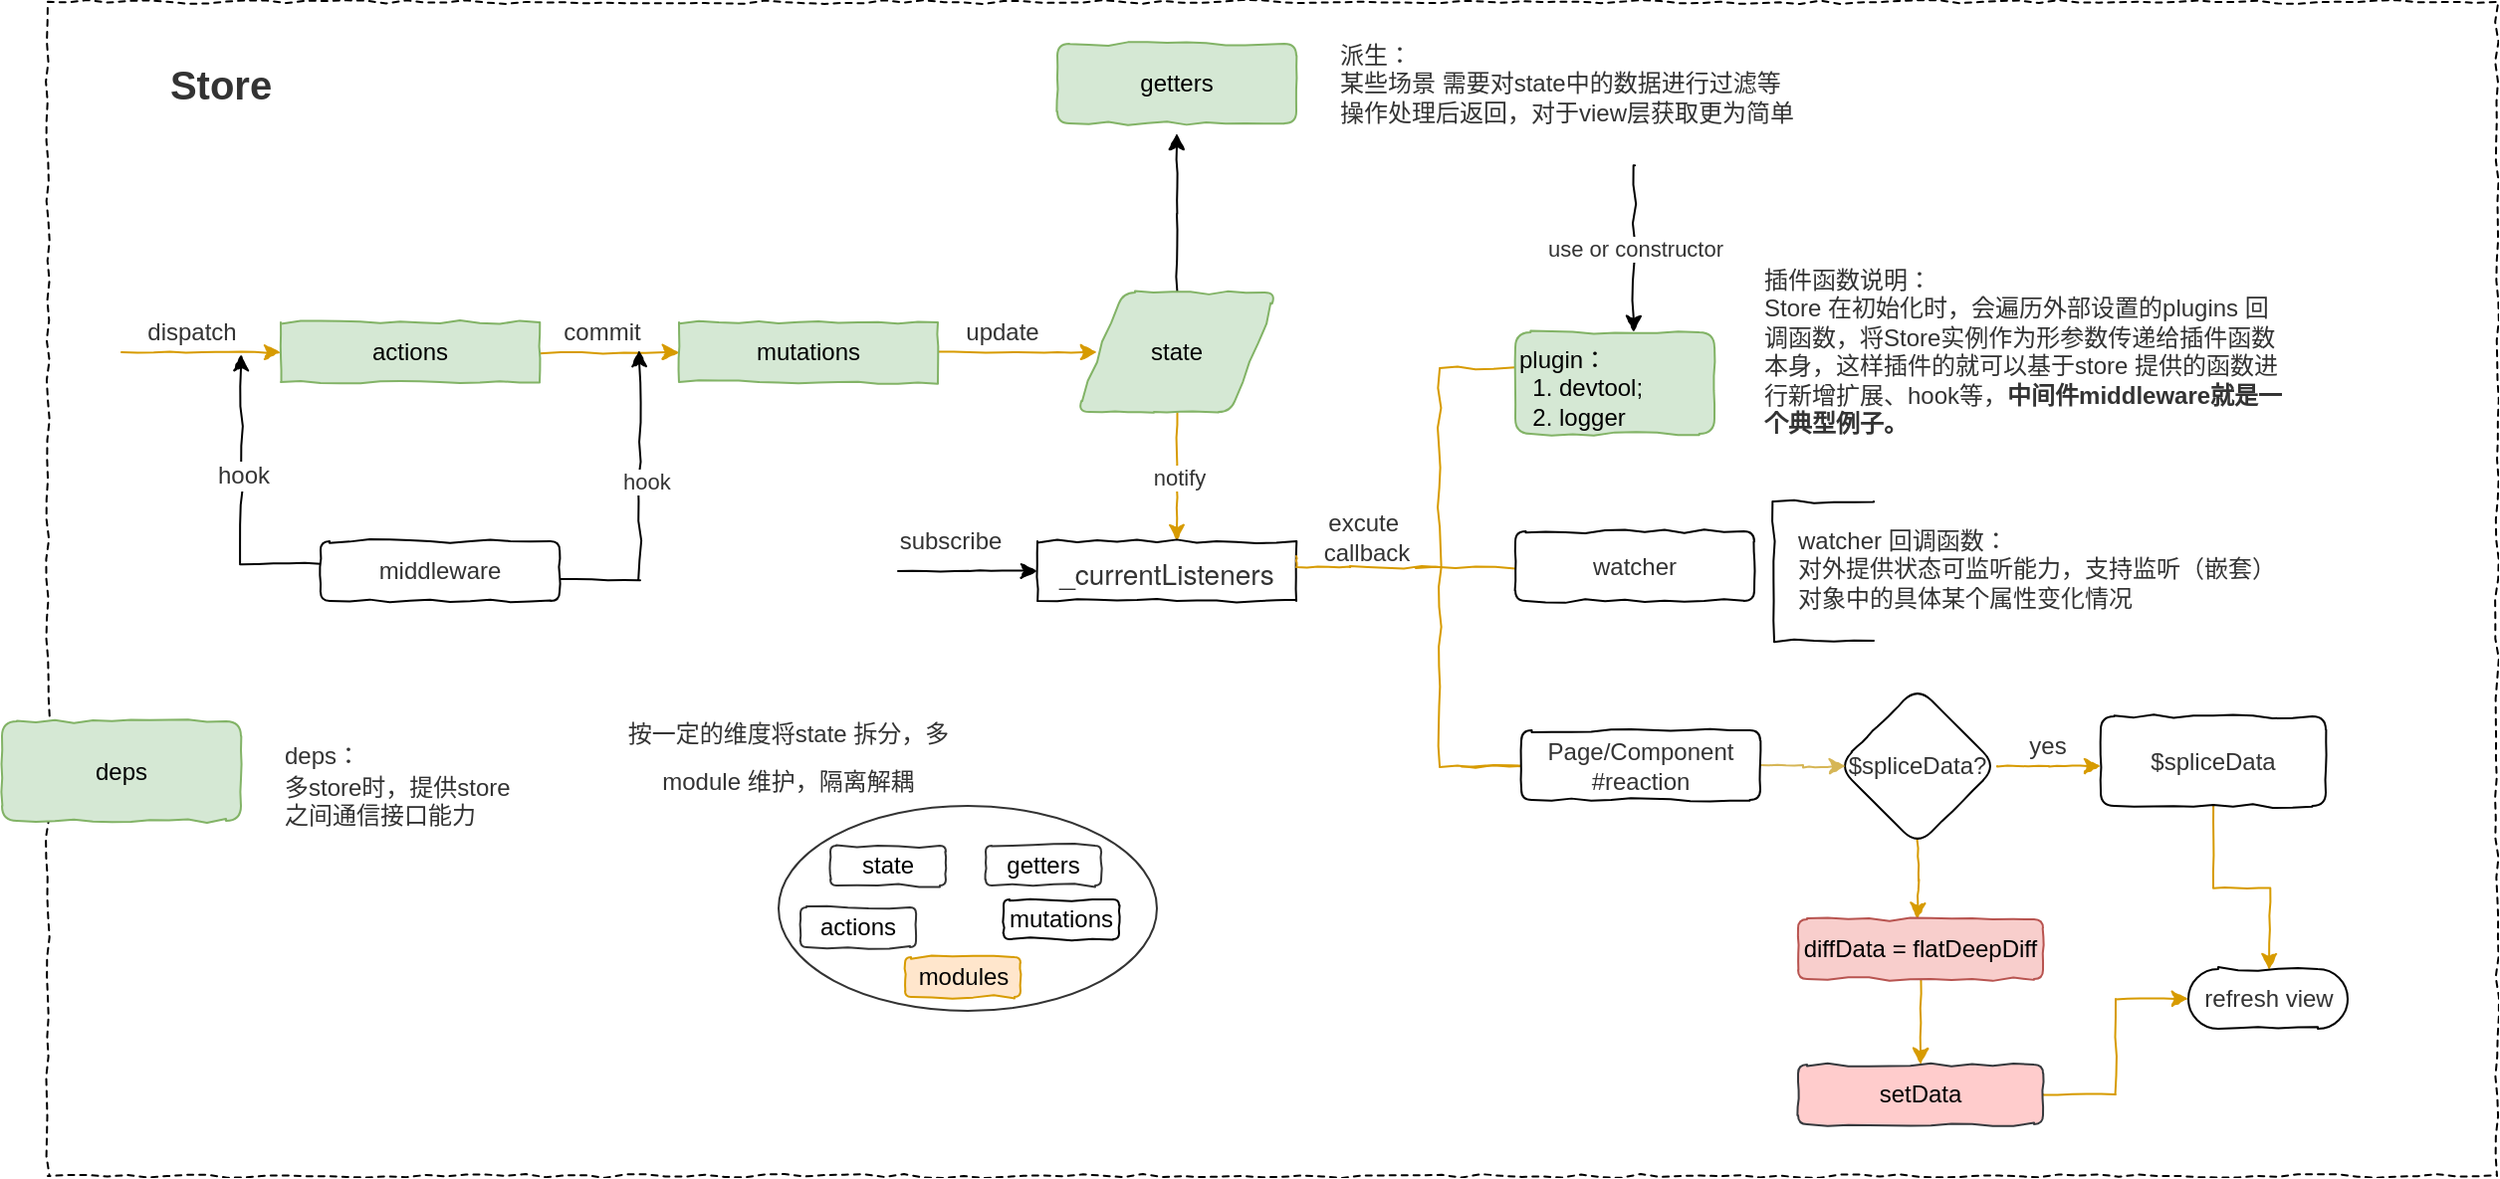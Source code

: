 <mxfile version="12.9.10" type="github">
  <diagram id="GgLBWSP9z577dkZzpRKI" name="第 1 页">
    <mxGraphModel dx="3915" dy="1922" grid="0" gridSize="10" guides="1" tooltips="1" connect="1" arrows="1" fold="1" page="1" pageScale="1" pageWidth="2520" pageHeight="1200" math="0" shadow="0">
      <root>
        <mxCell id="tFehtdheYBfIyZKciGYD-0" />
        <mxCell id="tFehtdheYBfIyZKciGYD-1" parent="tFehtdheYBfIyZKciGYD-0" />
        <mxCell id="e5vrvYjgY6VipqgYh-gJ-124" value="" style="rounded=0;whiteSpace=wrap;html=1;shadow=0;comic=1;strokeWidth=1;gradientColor=#ffffff;fontColor=#333333;align=center;dashed=1;" parent="tFehtdheYBfIyZKciGYD-1" vertex="1">
          <mxGeometry x="-2437" y="-881" width="1230" height="590" as="geometry" />
        </mxCell>
        <mxCell id="e5vrvYjgY6VipqgYh-gJ-4" value="" style="edgeStyle=orthogonalEdgeStyle;rounded=0;orthogonalLoop=1;jettySize=auto;html=1;fontColor=#333333;comic=1;fillColor=#ffe6cc;strokeColor=#d79b00;" parent="tFehtdheYBfIyZKciGYD-1" source="e5vrvYjgY6VipqgYh-gJ-1" target="e5vrvYjgY6VipqgYh-gJ-2" edge="1">
          <mxGeometry relative="1" as="geometry" />
        </mxCell>
        <mxCell id="e5vrvYjgY6VipqgYh-gJ-14" value="commit" style="text;html=1;align=center;verticalAlign=middle;resizable=0;points=[];labelBackgroundColor=#ffffff;fontColor=#333333;" parent="e5vrvYjgY6VipqgYh-gJ-4" vertex="1" connectable="0">
          <mxGeometry x="-0.114" y="-3" relative="1" as="geometry">
            <mxPoint y="-13" as="offset" />
          </mxGeometry>
        </mxCell>
        <mxCell id="e5vrvYjgY6VipqgYh-gJ-89" value="" style="edgeStyle=orthogonalEdgeStyle;rounded=0;comic=1;orthogonalLoop=1;jettySize=auto;html=1;startArrow=classic;startFill=1;endArrow=none;endFill=0;fontColor=#333333;align=left;fillColor=#ffe6cc;strokeColor=#d79b00;" parent="tFehtdheYBfIyZKciGYD-1" source="e5vrvYjgY6VipqgYh-gJ-1" edge="1">
          <mxGeometry relative="1" as="geometry">
            <mxPoint x="-2400" y="-705" as="targetPoint" />
          </mxGeometry>
        </mxCell>
        <mxCell id="e5vrvYjgY6VipqgYh-gJ-90" value="dispatch" style="text;html=1;align=center;verticalAlign=middle;resizable=0;points=[];labelBackgroundColor=#ffffff;fontColor=#333333;" parent="e5vrvYjgY6VipqgYh-gJ-89" vertex="1" connectable="0">
          <mxGeometry x="0.148" y="-2" relative="1" as="geometry">
            <mxPoint y="-9" as="offset" />
          </mxGeometry>
        </mxCell>
        <mxCell id="e5vrvYjgY6VipqgYh-gJ-1" value="actions" style="rounded=0;whiteSpace=wrap;html=1;shadow=0;comic=1;fillColor=#d5e8d4;strokeColor=#82b366;" parent="tFehtdheYBfIyZKciGYD-1" vertex="1">
          <mxGeometry x="-2320" y="-720" width="130" height="30" as="geometry" />
        </mxCell>
        <mxCell id="e5vrvYjgY6VipqgYh-gJ-9" value="" style="edgeStyle=orthogonalEdgeStyle;rounded=0;orthogonalLoop=1;jettySize=auto;html=1;fontColor=#333333;comic=1;fillColor=#ffe6cc;strokeColor=#d79b00;" parent="tFehtdheYBfIyZKciGYD-1" source="e5vrvYjgY6VipqgYh-gJ-2" edge="1">
          <mxGeometry relative="1" as="geometry">
            <mxPoint x="-1910" y="-705" as="targetPoint" />
          </mxGeometry>
        </mxCell>
        <mxCell id="e5vrvYjgY6VipqgYh-gJ-13" value="update" style="text;html=1;align=center;verticalAlign=middle;resizable=0;points=[];labelBackgroundColor=#ffffff;fontColor=#333333;" parent="e5vrvYjgY6VipqgYh-gJ-9" vertex="1" connectable="0">
          <mxGeometry x="-0.2" y="-4" relative="1" as="geometry">
            <mxPoint y="-14" as="offset" />
          </mxGeometry>
        </mxCell>
        <mxCell id="e5vrvYjgY6VipqgYh-gJ-2" value="mutations" style="rounded=0;whiteSpace=wrap;html=1;shadow=0;comic=1;fillColor=#d5e8d4;strokeColor=#82b366;" parent="tFehtdheYBfIyZKciGYD-1" vertex="1">
          <mxGeometry x="-2120" y="-720" width="130" height="30" as="geometry" />
        </mxCell>
        <mxCell id="e5vrvYjgY6VipqgYh-gJ-16" value="notify" style="edgeStyle=orthogonalEdgeStyle;rounded=0;orthogonalLoop=1;jettySize=auto;html=1;fontColor=#333333;comic=1;fillColor=#ffe6cc;strokeColor=#d79b00;" parent="tFehtdheYBfIyZKciGYD-1" source="e5vrvYjgY6VipqgYh-gJ-6" edge="1">
          <mxGeometry relative="1" as="geometry">
            <mxPoint x="-1870" y="-610" as="targetPoint" />
          </mxGeometry>
        </mxCell>
        <mxCell id="e5vrvYjgY6VipqgYh-gJ-120" value="" style="edgeStyle=orthogonalEdgeStyle;rounded=0;comic=1;orthogonalLoop=1;jettySize=auto;html=1;startArrow=none;startFill=0;endArrow=classic;endFill=1;fontColor=#333333;align=left;" parent="tFehtdheYBfIyZKciGYD-1" source="e5vrvYjgY6VipqgYh-gJ-6" edge="1">
          <mxGeometry relative="1" as="geometry">
            <mxPoint x="-1870.0" y="-815" as="targetPoint" />
          </mxGeometry>
        </mxCell>
        <mxCell id="e5vrvYjgY6VipqgYh-gJ-6" value="state" style="shape=parallelogram;html=1;strokeWidth=1;perimeter=parallelogramPerimeter;whiteSpace=wrap;rounded=1;arcSize=12;size=0.23;shadow=0;comic=1;fillColor=#d5e8d4;strokeColor=#82b366;" parent="tFehtdheYBfIyZKciGYD-1" vertex="1">
          <mxGeometry x="-1920" y="-735" width="100" height="60" as="geometry" />
        </mxCell>
        <mxCell id="e5vrvYjgY6VipqgYh-gJ-86" value="" style="edgeStyle=orthogonalEdgeStyle;rounded=0;orthogonalLoop=1;jettySize=auto;html=1;startArrow=classic;startFill=1;endArrow=none;endFill=0;fontColor=#333333;align=left;comic=1;" parent="tFehtdheYBfIyZKciGYD-1" source="e5vrvYjgY6VipqgYh-gJ-18" edge="1">
          <mxGeometry relative="1" as="geometry">
            <mxPoint x="-2010" y="-595" as="targetPoint" />
          </mxGeometry>
        </mxCell>
        <mxCell id="e5vrvYjgY6VipqgYh-gJ-87" value="subscribe" style="text;html=1;align=center;verticalAlign=middle;resizable=0;points=[];labelBackgroundColor=#ffffff;fontColor=#333333;" parent="e5vrvYjgY6VipqgYh-gJ-86" vertex="1" connectable="0">
          <mxGeometry x="-0.043" y="-2" relative="1" as="geometry">
            <mxPoint x="-11.18" y="-13" as="offset" />
          </mxGeometry>
        </mxCell>
        <mxCell id="e5vrvYjgY6VipqgYh-gJ-18" value="&lt;p class=&quot;p1&quot; style=&quot;margin: 0px; font-stretch: normal; font-size: 14px; line-height: normal; font-family: &amp;quot;helvetica neue&amp;quot;;&quot;&gt;_currentListeners&lt;/p&gt;" style="rounded=0;whiteSpace=wrap;html=1;shadow=0;comic=1;gradientColor=#ffffff;fontColor=#333333;" parent="tFehtdheYBfIyZKciGYD-1" vertex="1">
          <mxGeometry x="-1940" y="-610" width="130" height="30" as="geometry" />
        </mxCell>
        <mxCell id="zSrvvOQCcNPlIaBBlqD1-4" style="edgeStyle=orthogonalEdgeStyle;rounded=0;comic=1;orthogonalLoop=1;jettySize=auto;html=1;exitX=0;exitY=0.5;exitDx=0;exitDy=0;exitPerimeter=0;entryX=1;entryY=0.25;entryDx=0;entryDy=0;endArrow=none;endFill=0;strokeColor=#d79b00;fillColor=#ffe6cc;" parent="tFehtdheYBfIyZKciGYD-1" source="e5vrvYjgY6VipqgYh-gJ-22" target="e5vrvYjgY6VipqgYh-gJ-18" edge="1">
          <mxGeometry relative="1" as="geometry" />
        </mxCell>
        <mxCell id="e5vrvYjgY6VipqgYh-gJ-22" value="" style="strokeWidth=1;html=1;shape=mxgraph.flowchart.annotation_2;align=left;labelPosition=right;pointerEvents=1;rounded=1;shadow=0;comic=1;fillColor=#ffe6cc;strokeColor=#d79b00;" parent="tFehtdheYBfIyZKciGYD-1" vertex="1">
          <mxGeometry x="-1783" y="-697" width="90" height="200" as="geometry" />
        </mxCell>
        <mxCell id="e5vrvYjgY6VipqgYh-gJ-24" value="excute&amp;nbsp;&lt;br&gt;callback" style="text;html=1;align=center;verticalAlign=middle;resizable=0;points=[];autosize=1;fontColor=#333333;" parent="tFehtdheYBfIyZKciGYD-1" vertex="1">
          <mxGeometry x="-1805" y="-627" width="60" height="30" as="geometry" />
        </mxCell>
        <mxCell id="e5vrvYjgY6VipqgYh-gJ-25" value="" style="line;strokeWidth=1;html=1;rounded=1;shadow=0;comic=1;fillColor=#ffe6cc;strokeColor=#d79b00;" parent="tFehtdheYBfIyZKciGYD-1" vertex="1">
          <mxGeometry x="-1750" y="-602" width="60" height="10" as="geometry" />
        </mxCell>
        <mxCell id="e5vrvYjgY6VipqgYh-gJ-39" value="" style="edgeStyle=orthogonalEdgeStyle;rounded=0;orthogonalLoop=1;jettySize=auto;html=1;startArrow=none;startFill=0;endArrow=classic;endFill=1;fontColor=#333333;comic=1;fillColor=#ffe6cc;strokeColor=#d79b00;" parent="tFehtdheYBfIyZKciGYD-1" source="e5vrvYjgY6VipqgYh-gJ-37" edge="1">
          <mxGeometry relative="1" as="geometry">
            <mxPoint x="-1406" y="-497" as="targetPoint" />
          </mxGeometry>
        </mxCell>
        <mxCell id="e5vrvYjgY6VipqgYh-gJ-40" value="yes" style="text;html=1;align=center;verticalAlign=middle;resizable=0;points=[];labelBackgroundColor=#ffffff;fontColor=#333333;" parent="e5vrvYjgY6VipqgYh-gJ-39" vertex="1" connectable="0">
          <mxGeometry x="-0.075" y="-2" relative="1" as="geometry">
            <mxPoint y="-12" as="offset" />
          </mxGeometry>
        </mxCell>
        <mxCell id="e5vrvYjgY6VipqgYh-gJ-43" value="" style="edgeStyle=orthogonalEdgeStyle;rounded=0;orthogonalLoop=1;jettySize=auto;html=1;startArrow=none;startFill=0;endArrow=classic;endFill=1;fontColor=#333333;comic=1;fillColor=#ffe6cc;strokeColor=#d79b00;" parent="tFehtdheYBfIyZKciGYD-1" edge="1">
          <mxGeometry relative="1" as="geometry">
            <mxPoint x="-1498" y="-460" as="sourcePoint" />
            <mxPoint x="-1498" y="-420" as="targetPoint" />
          </mxGeometry>
        </mxCell>
        <mxCell id="e5vrvYjgY6VipqgYh-gJ-37" value="$spliceData?" style="rhombus;whiteSpace=wrap;html=1;rounded=1;shadow=0;comic=1;strokeWidth=1;gradientColor=#ffffff;fontColor=#333333;" parent="tFehtdheYBfIyZKciGYD-1" vertex="1">
          <mxGeometry x="-1538" y="-537" width="80" height="80" as="geometry" />
        </mxCell>
        <mxCell id="e5vrvYjgY6VipqgYh-gJ-51" value="" style="edgeStyle=orthogonalEdgeStyle;rounded=0;orthogonalLoop=1;jettySize=auto;html=1;startArrow=none;startFill=0;endArrow=classic;endFill=1;fontColor=#333333;comic=1;fillColor=#ffe6cc;strokeColor=#d79b00;" parent="tFehtdheYBfIyZKciGYD-1" source="e5vrvYjgY6VipqgYh-gJ-41" edge="1">
          <mxGeometry relative="1" as="geometry">
            <mxPoint x="-1321.5" y="-394.5" as="targetPoint" />
          </mxGeometry>
        </mxCell>
        <mxCell id="e5vrvYjgY6VipqgYh-gJ-41" value="$spliceData" style="rounded=1;whiteSpace=wrap;html=1;shadow=0;comic=1;strokeWidth=1;gradientColor=#ffffff;fontColor=#333333;" parent="tFehtdheYBfIyZKciGYD-1" vertex="1">
          <mxGeometry x="-1406" y="-522" width="113" height="45" as="geometry" />
        </mxCell>
        <mxCell id="e5vrvYjgY6VipqgYh-gJ-46" value="" style="edgeStyle=orthogonalEdgeStyle;rounded=0;orthogonalLoop=1;jettySize=auto;html=1;startArrow=none;startFill=0;endArrow=classic;endFill=1;fontColor=#333333;comic=1;fillColor=#ffe6cc;strokeColor=#d79b00;" parent="tFehtdheYBfIyZKciGYD-1" source="e5vrvYjgY6VipqgYh-gJ-44" target="e5vrvYjgY6VipqgYh-gJ-45" edge="1">
          <mxGeometry relative="1" as="geometry" />
        </mxCell>
        <mxCell id="e5vrvYjgY6VipqgYh-gJ-44" value="diffData = flatDeepDiff" style="rounded=1;whiteSpace=wrap;html=1;shadow=0;comic=1;strokeWidth=1;fillColor=#f8cecc;strokeColor=#b85450;" parent="tFehtdheYBfIyZKciGYD-1" vertex="1">
          <mxGeometry x="-1558" y="-420" width="123" height="30" as="geometry" />
        </mxCell>
        <mxCell id="e5vrvYjgY6VipqgYh-gJ-48" value="" style="edgeStyle=orthogonalEdgeStyle;rounded=0;orthogonalLoop=1;jettySize=auto;html=1;startArrow=none;startFill=0;endArrow=classic;endFill=1;entryX=0;entryY=0.5;entryDx=0;entryDy=0;entryPerimeter=0;fontColor=#333333;comic=1;fillColor=#ffe6cc;strokeColor=#d79b00;" parent="tFehtdheYBfIyZKciGYD-1" source="e5vrvYjgY6VipqgYh-gJ-45" target="e5vrvYjgY6VipqgYh-gJ-49" edge="1">
          <mxGeometry relative="1" as="geometry">
            <mxPoint x="-1395" y="-377" as="targetPoint" />
          </mxGeometry>
        </mxCell>
        <mxCell id="e5vrvYjgY6VipqgYh-gJ-45" value="setData" style="rounded=1;whiteSpace=wrap;html=1;shadow=0;comic=1;strokeWidth=1;fillColor=#ffcccc;strokeColor=#36393d;" parent="tFehtdheYBfIyZKciGYD-1" vertex="1">
          <mxGeometry x="-1558" y="-347" width="123" height="30" as="geometry" />
        </mxCell>
        <mxCell id="e5vrvYjgY6VipqgYh-gJ-49" value="refresh view" style="html=1;dashed=0;whitespace=wrap;shape=mxgraph.dfd.start;rounded=1;shadow=0;comic=1;strokeWidth=1;gradientColor=#ffffff;fontColor=#333333;" parent="tFehtdheYBfIyZKciGYD-1" vertex="1">
          <mxGeometry x="-1362" y="-395" width="80" height="30" as="geometry" />
        </mxCell>
        <mxCell id="e5vrvYjgY6VipqgYh-gJ-62" value="" style="endArrow=none;html=1;fontColor=#333333;comic=1;fillColor=#ffe6cc;strokeColor=#d79b00;endFill=0;" parent="tFehtdheYBfIyZKciGYD-1" edge="1">
          <mxGeometry width="50" height="50" relative="1" as="geometry">
            <mxPoint x="-1727" y="-497" as="sourcePoint" />
            <mxPoint x="-1697" y="-497" as="targetPoint" />
          </mxGeometry>
        </mxCell>
        <mxCell id="e5vrvYjgY6VipqgYh-gJ-70" value="plugin：&lt;br&gt;&amp;nbsp; 1. devtool;&lt;br&gt;&amp;nbsp; 2. logger" style="rounded=1;whiteSpace=wrap;html=1;shadow=0;comic=1;strokeWidth=1;fillColor=#d5e8d4;strokeColor=#82b366;align=left;verticalAlign=top;" parent="tFehtdheYBfIyZKciGYD-1" vertex="1">
          <mxGeometry x="-1700" y="-715" width="100" height="51" as="geometry" />
        </mxCell>
        <mxCell id="e5vrvYjgY6VipqgYh-gJ-78" value="插件函数说明：&lt;br&gt;Store 在初始化时，会遍历外部设置的plugins 回调函数，将Store实例作为形参数传递给插件函数本身，这样插件的就可以基于store 提供的函数进行新增扩展、hook等，&lt;b&gt;中间件middleware就是一个典型例子。&lt;br&gt;&lt;br&gt;&lt;/b&gt;" style="text;html=1;strokeColor=none;fillColor=none;align=left;verticalAlign=top;whiteSpace=wrap;rounded=0;shadow=0;comic=1;fontColor=#333333;" parent="tFehtdheYBfIyZKciGYD-1" vertex="1">
          <mxGeometry x="-1577" y="-755" width="267" height="107.5" as="geometry" />
        </mxCell>
        <mxCell id="e5vrvYjgY6VipqgYh-gJ-80" value="use or constructor" style="endArrow=classic;html=1;fontColor=#333333;entryX=0.328;entryY=-0.032;entryDx=0;entryDy=0;entryPerimeter=0;comic=1;" parent="tFehtdheYBfIyZKciGYD-1" edge="1">
          <mxGeometry width="50" height="50" relative="1" as="geometry">
            <mxPoint x="-1639.95" y="-798.88" as="sourcePoint" />
            <mxPoint x="-1640.59" y="-715.0" as="targetPoint" />
          </mxGeometry>
        </mxCell>
        <mxCell id="e5vrvYjgY6VipqgYh-gJ-81" value="watcher" style="rounded=1;whiteSpace=wrap;html=1;shadow=0;comic=1;strokeWidth=1;gradientColor=#ffffff;fontColor=#333333;" parent="tFehtdheYBfIyZKciGYD-1" vertex="1">
          <mxGeometry x="-1700" y="-615" width="120" height="35" as="geometry" />
        </mxCell>
        <mxCell id="e5vrvYjgY6VipqgYh-gJ-82" value="watcher 回调函数：&lt;br&gt;对外提供状态可监听能力，支持监听（嵌套）对象中的具体某个属性变化情况" style="text;html=1;strokeColor=none;fillColor=none;align=left;verticalAlign=top;whiteSpace=wrap;rounded=0;shadow=0;comic=1;fontColor=#333333;" parent="tFehtdheYBfIyZKciGYD-1" vertex="1">
          <mxGeometry x="-1560" y="-624" width="253" height="62" as="geometry" />
        </mxCell>
        <mxCell id="e5vrvYjgY6VipqgYh-gJ-99" value="hook" style="edgeStyle=orthogonalEdgeStyle;rounded=0;comic=1;orthogonalLoop=1;jettySize=auto;html=1;startArrow=none;startFill=0;endArrow=classic;endFill=1;fontColor=#333333;align=left;" parent="tFehtdheYBfIyZKciGYD-1" edge="1">
          <mxGeometry x="0.149" y="10" relative="1" as="geometry">
            <mxPoint x="-2180" y="-590.941" as="sourcePoint" />
            <mxPoint x="-2140" y="-706" as="targetPoint" />
            <mxPoint y="-1" as="offset" />
          </mxGeometry>
        </mxCell>
        <mxCell id="e5vrvYjgY6VipqgYh-gJ-101" value="" style="edgeStyle=orthogonalEdgeStyle;rounded=0;comic=1;orthogonalLoop=1;jettySize=auto;html=1;startArrow=none;startFill=0;endArrow=classic;endFill=1;fontColor=#333333;align=left;" parent="tFehtdheYBfIyZKciGYD-1" edge="1">
          <mxGeometry relative="1" as="geometry">
            <mxPoint x="-2300" y="-598.941" as="sourcePoint" />
            <mxPoint x="-2340" y="-704" as="targetPoint" />
          </mxGeometry>
        </mxCell>
        <mxCell id="e5vrvYjgY6VipqgYh-gJ-102" value="hook" style="text;html=1;align=center;verticalAlign=middle;resizable=0;points=[];labelBackgroundColor=#ffffff;fontColor=#333333;" parent="e5vrvYjgY6VipqgYh-gJ-101" vertex="1" connectable="0">
          <mxGeometry x="0.064" y="-3" relative="1" as="geometry">
            <mxPoint x="-3" y="-7.75" as="offset" />
          </mxGeometry>
        </mxCell>
        <mxCell id="e5vrvYjgY6VipqgYh-gJ-91" value="middleware" style="rounded=1;whiteSpace=wrap;html=1;shadow=0;comic=1;strokeWidth=1;gradientColor=#ffffff;fontColor=#333333;align=center;" parent="tFehtdheYBfIyZKciGYD-1" vertex="1">
          <mxGeometry x="-2300" y="-610" width="120" height="30" as="geometry" />
        </mxCell>
        <mxCell id="e5vrvYjgY6VipqgYh-gJ-105" value="" style="strokeWidth=1;html=1;shape=mxgraph.flowchart.annotation_1;align=left;pointerEvents=1;rounded=1;shadow=0;comic=1;gradientColor=#ffffff;fontColor=#333333;" parent="tFehtdheYBfIyZKciGYD-1" vertex="1">
          <mxGeometry x="-1570" y="-630" width="50" height="70" as="geometry" />
        </mxCell>
        <mxCell id="e5vrvYjgY6VipqgYh-gJ-118" value="getters" style="rounded=1;whiteSpace=wrap;html=1;shadow=0;comic=1;strokeWidth=1;align=center;fillColor=#d5e8d4;strokeColor=#82b366;" parent="tFehtdheYBfIyZKciGYD-1" vertex="1">
          <mxGeometry x="-1930" y="-860" width="120" height="40" as="geometry" />
        </mxCell>
        <mxCell id="e5vrvYjgY6VipqgYh-gJ-121" value="派生：&lt;br&gt;某些场景 需要对state中的数据进行过滤等操作处理后返回，对于view层获取更为简单" style="text;html=1;strokeColor=none;fillColor=none;align=left;verticalAlign=middle;whiteSpace=wrap;rounded=0;shadow=0;comic=1;fontColor=#333333;" parent="tFehtdheYBfIyZKciGYD-1" vertex="1">
          <mxGeometry x="-1790" y="-850" width="230" height="20" as="geometry" />
        </mxCell>
        <mxCell id="e5vrvYjgY6VipqgYh-gJ-123" value="deps" style="rounded=1;whiteSpace=wrap;html=1;shadow=0;comic=1;strokeWidth=1;align=center;fillColor=#d5e8d4;strokeColor=#82b366;" parent="tFehtdheYBfIyZKciGYD-1" vertex="1">
          <mxGeometry x="-2460" y="-519.5" width="120" height="50" as="geometry" />
        </mxCell>
        <mxCell id="e5vrvYjgY6VipqgYh-gJ-125" value="&lt;b style=&quot;font-size: 20px;&quot;&gt;Store&lt;/b&gt;" style="text;html=1;strokeColor=none;fillColor=none;align=center;verticalAlign=middle;whiteSpace=wrap;rounded=0;shadow=0;comic=1;fontColor=#333333;fontSize=20;" parent="tFehtdheYBfIyZKciGYD-1" vertex="1">
          <mxGeometry x="-2370" y="-850" width="40" height="20" as="geometry" />
        </mxCell>
        <mxCell id="e5vrvYjgY6VipqgYh-gJ-126" value="&lt;div&gt;&lt;span style=&quot;font-size: 12px&quot;&gt;deps：&lt;/span&gt;&lt;/div&gt;&lt;font style=&quot;font-size: 12px&quot;&gt;&lt;div&gt;&lt;span&gt;多store时，提供store 之间通信接口能力&lt;br&gt;&lt;/span&gt;&lt;/div&gt;&lt;/font&gt;" style="text;html=1;strokeColor=none;fillColor=none;align=left;verticalAlign=top;whiteSpace=wrap;rounded=0;shadow=0;comic=1;fontSize=20;fontColor=#333333;" parent="tFehtdheYBfIyZKciGYD-1" vertex="1">
          <mxGeometry x="-2320" y="-524" width="120" height="94" as="geometry" />
        </mxCell>
        <mxCell id="e5vrvYjgY6VipqgYh-gJ-131" value="&lt;span style=&quot;font-size: 12px&quot;&gt;按一定的维度将state 拆分，多module 维护，隔离解耦&lt;/span&gt;" style="text;html=1;strokeColor=none;fillColor=none;align=center;verticalAlign=middle;whiteSpace=wrap;rounded=0;shadow=0;dashed=1;comic=1;fontSize=20;fontColor=#333333;" parent="tFehtdheYBfIyZKciGYD-1" vertex="1">
          <mxGeometry x="-2160" y="-515" width="190" height="20" as="geometry" />
        </mxCell>
        <mxCell id="4ZxsUp4TM34F3PMyM2pQ-2" value="" style="ellipse;whiteSpace=wrap;html=1;rounded=1;shadow=0;strokeColor=#333333;" parent="tFehtdheYBfIyZKciGYD-1" vertex="1">
          <mxGeometry x="-2070" y="-477" width="190" height="103" as="geometry" />
        </mxCell>
        <mxCell id="zSrvvOQCcNPlIaBBlqD1-2" value="" style="edgeStyle=orthogonalEdgeStyle;rounded=0;orthogonalLoop=1;jettySize=auto;html=1;comic=1;strokeColor=#d6b656;fillColor=#fff2cc;" parent="tFehtdheYBfIyZKciGYD-1" source="zSrvvOQCcNPlIaBBlqD1-0" edge="1">
          <mxGeometry relative="1" as="geometry">
            <mxPoint x="-1534" y="-497" as="targetPoint" />
          </mxGeometry>
        </mxCell>
        <mxCell id="zSrvvOQCcNPlIaBBlqD1-0" value="Page/Component&lt;br&gt;#reaction" style="rounded=1;whiteSpace=wrap;html=1;shadow=0;comic=1;strokeWidth=1;gradientColor=#ffffff;fontColor=#333333;" parent="tFehtdheYBfIyZKciGYD-1" vertex="1">
          <mxGeometry x="-1697" y="-515" width="120" height="35" as="geometry" />
        </mxCell>
        <mxCell id="zSrvvOQCcNPlIaBBlqD1-6" value="state" style="rounded=1;whiteSpace=wrap;html=1;shadow=0;strokeColor=#333333;align=center;comic=1;" parent="tFehtdheYBfIyZKciGYD-1" vertex="1">
          <mxGeometry x="-2044" y="-457" width="58" height="20" as="geometry" />
        </mxCell>
        <mxCell id="zSrvvOQCcNPlIaBBlqD1-7" value="getters" style="rounded=1;whiteSpace=wrap;html=1;shadow=0;strokeColor=#333333;align=center;comic=1;" parent="tFehtdheYBfIyZKciGYD-1" vertex="1">
          <mxGeometry x="-1966" y="-457" width="58" height="20" as="geometry" />
        </mxCell>
        <mxCell id="zSrvvOQCcNPlIaBBlqD1-8" value="actions" style="rounded=1;whiteSpace=wrap;html=1;shadow=0;strokeColor=#333333;align=center;comic=1;" parent="tFehtdheYBfIyZKciGYD-1" vertex="1">
          <mxGeometry x="-2059" y="-426" width="58" height="20" as="geometry" />
        </mxCell>
        <mxCell id="zSrvvOQCcNPlIaBBlqD1-9" value="mutations" style="rounded=1;whiteSpace=wrap;html=1;shadow=0;align=center;comic=1;" parent="tFehtdheYBfIyZKciGYD-1" vertex="1">
          <mxGeometry x="-1957" y="-430" width="58" height="20" as="geometry" />
        </mxCell>
        <mxCell id="zSrvvOQCcNPlIaBBlqD1-10" value="modules" style="rounded=1;whiteSpace=wrap;html=1;shadow=0;strokeColor=#d79b00;align=center;comic=1;fillColor=#ffe6cc;" parent="tFehtdheYBfIyZKciGYD-1" vertex="1">
          <mxGeometry x="-2006.5" y="-401" width="58" height="20" as="geometry" />
        </mxCell>
      </root>
    </mxGraphModel>
  </diagram>
</mxfile>
